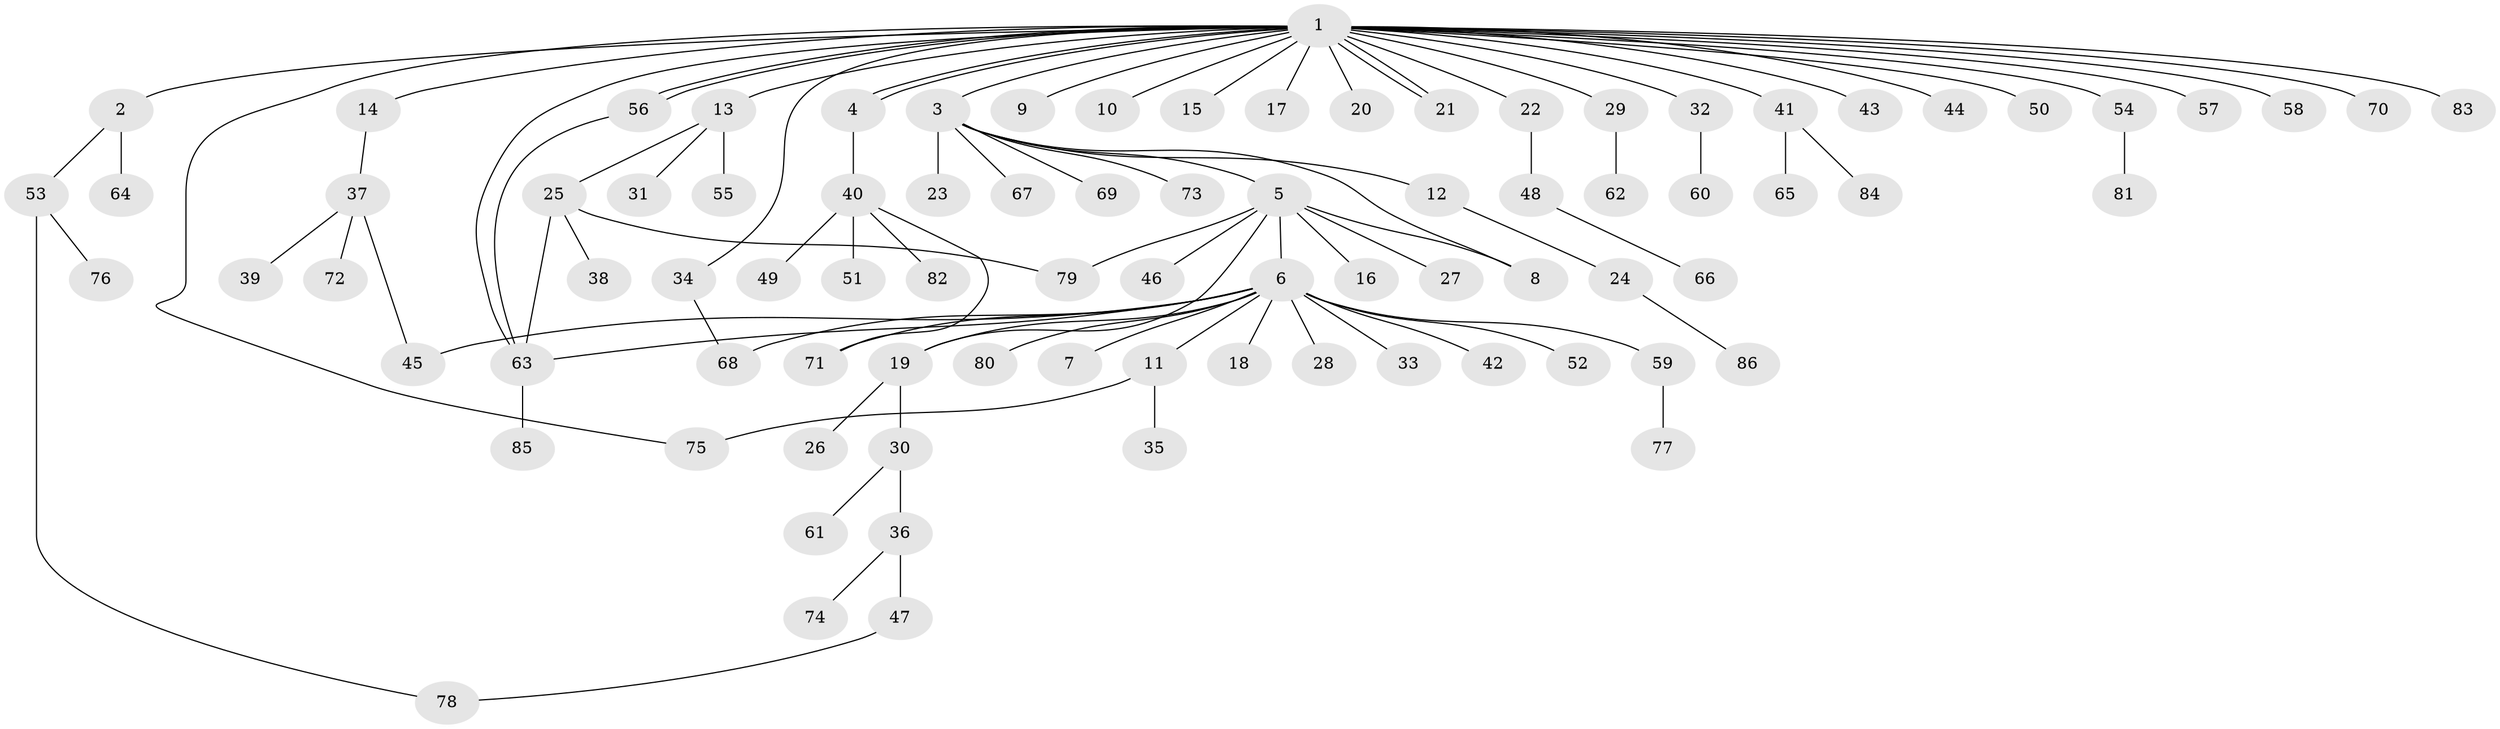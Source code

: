 // Generated by graph-tools (version 1.1) at 2025/25/03/09/25 03:25:56]
// undirected, 86 vertices, 99 edges
graph export_dot {
graph [start="1"]
  node [color=gray90,style=filled];
  1;
  2;
  3;
  4;
  5;
  6;
  7;
  8;
  9;
  10;
  11;
  12;
  13;
  14;
  15;
  16;
  17;
  18;
  19;
  20;
  21;
  22;
  23;
  24;
  25;
  26;
  27;
  28;
  29;
  30;
  31;
  32;
  33;
  34;
  35;
  36;
  37;
  38;
  39;
  40;
  41;
  42;
  43;
  44;
  45;
  46;
  47;
  48;
  49;
  50;
  51;
  52;
  53;
  54;
  55;
  56;
  57;
  58;
  59;
  60;
  61;
  62;
  63;
  64;
  65;
  66;
  67;
  68;
  69;
  70;
  71;
  72;
  73;
  74;
  75;
  76;
  77;
  78;
  79;
  80;
  81;
  82;
  83;
  84;
  85;
  86;
  1 -- 2;
  1 -- 3;
  1 -- 4;
  1 -- 4;
  1 -- 9;
  1 -- 10;
  1 -- 13;
  1 -- 14;
  1 -- 15;
  1 -- 17;
  1 -- 20;
  1 -- 21;
  1 -- 21;
  1 -- 22;
  1 -- 29;
  1 -- 32;
  1 -- 34;
  1 -- 41;
  1 -- 43;
  1 -- 44;
  1 -- 50;
  1 -- 54;
  1 -- 56;
  1 -- 56;
  1 -- 57;
  1 -- 58;
  1 -- 63;
  1 -- 70;
  1 -- 75;
  1 -- 83;
  2 -- 53;
  2 -- 64;
  3 -- 5;
  3 -- 8;
  3 -- 12;
  3 -- 23;
  3 -- 67;
  3 -- 69;
  3 -- 73;
  4 -- 40;
  5 -- 6;
  5 -- 8;
  5 -- 16;
  5 -- 19;
  5 -- 27;
  5 -- 46;
  5 -- 79;
  6 -- 7;
  6 -- 11;
  6 -- 18;
  6 -- 19;
  6 -- 28;
  6 -- 33;
  6 -- 42;
  6 -- 45;
  6 -- 52;
  6 -- 59;
  6 -- 63;
  6 -- 68;
  6 -- 71;
  6 -- 80;
  11 -- 35;
  11 -- 75;
  12 -- 24;
  13 -- 25;
  13 -- 31;
  13 -- 55;
  14 -- 37;
  19 -- 26;
  19 -- 30;
  22 -- 48;
  24 -- 86;
  25 -- 38;
  25 -- 63;
  25 -- 79;
  29 -- 62;
  30 -- 36;
  30 -- 61;
  32 -- 60;
  34 -- 68;
  36 -- 47;
  36 -- 74;
  37 -- 39;
  37 -- 45;
  37 -- 72;
  40 -- 49;
  40 -- 51;
  40 -- 71;
  40 -- 82;
  41 -- 65;
  41 -- 84;
  47 -- 78;
  48 -- 66;
  53 -- 76;
  53 -- 78;
  54 -- 81;
  56 -- 63;
  59 -- 77;
  63 -- 85;
}
